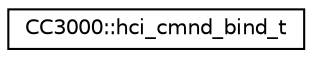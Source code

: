 digraph "Graphical Class Hierarchy"
{
  edge [fontname="Helvetica",fontsize="10",labelfontname="Helvetica",labelfontsize="10"];
  node [fontname="Helvetica",fontsize="10",shape=record];
  rankdir="LR";
  Node1 [label="CC3000::hci_cmnd_bind_t",height=0.2,width=0.4,color="black", fillcolor="white", style="filled",URL="$d1/d84/structCC3000_1_1hci__cmnd__bind__t.html"];
}
